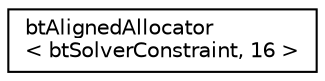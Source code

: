 digraph "Graphical Class Hierarchy"
{
  edge [fontname="Helvetica",fontsize="10",labelfontname="Helvetica",labelfontsize="10"];
  node [fontname="Helvetica",fontsize="10",shape=record];
  rankdir="LR";
  Node1 [label="btAlignedAllocator\l\< btSolverConstraint, 16 \>",height=0.2,width=0.4,color="black", fillcolor="white", style="filled",URL="$classbt_aligned_allocator.html"];
}
